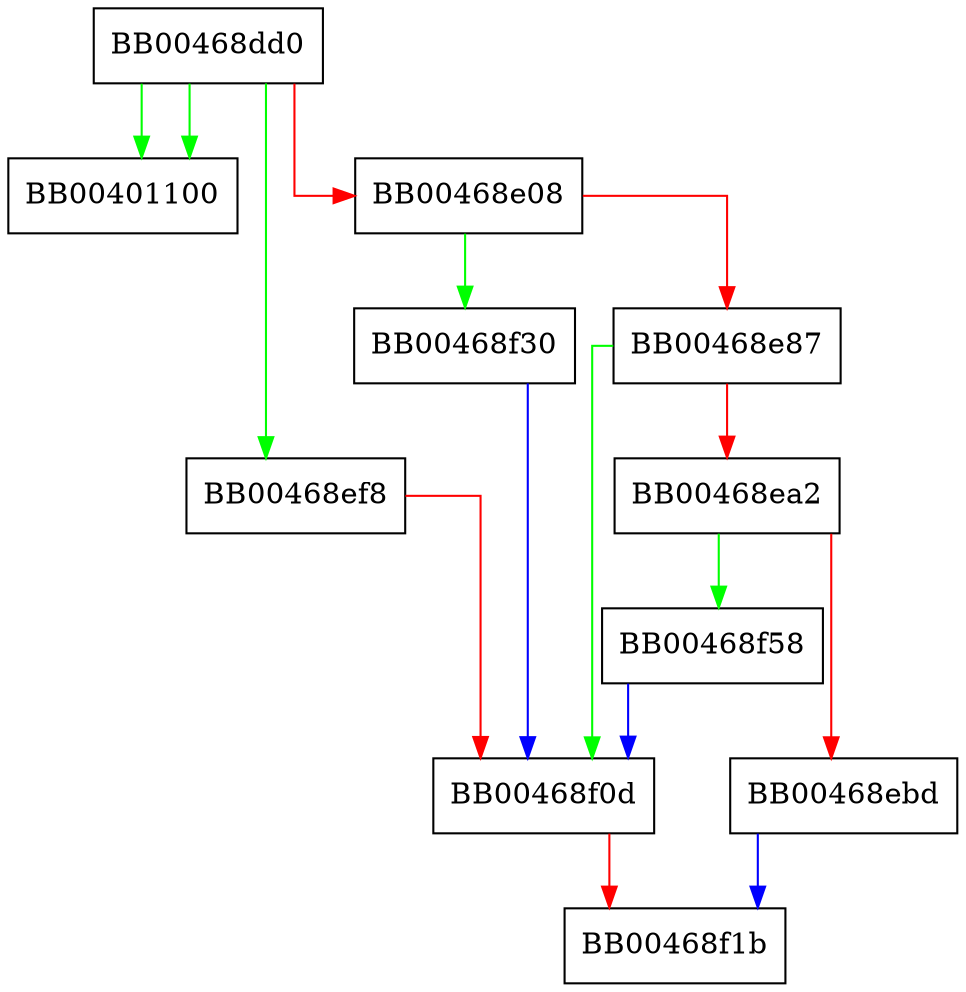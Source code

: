 digraph save_index {
  node [shape="box"];
  graph [splines=ortho];
  BB00468dd0 -> BB00401100 [color="green"];
  BB00468dd0 -> BB00401100 [color="green"];
  BB00468dd0 -> BB00468ef8 [color="green"];
  BB00468dd0 -> BB00468e08 [color="red"];
  BB00468e08 -> BB00468f30 [color="green"];
  BB00468e08 -> BB00468e87 [color="red"];
  BB00468e87 -> BB00468f0d [color="green"];
  BB00468e87 -> BB00468ea2 [color="red"];
  BB00468ea2 -> BB00468f58 [color="green"];
  BB00468ea2 -> BB00468ebd [color="red"];
  BB00468ebd -> BB00468f1b [color="blue"];
  BB00468ef8 -> BB00468f0d [color="red"];
  BB00468f0d -> BB00468f1b [color="red"];
  BB00468f30 -> BB00468f0d [color="blue"];
  BB00468f58 -> BB00468f0d [color="blue"];
}